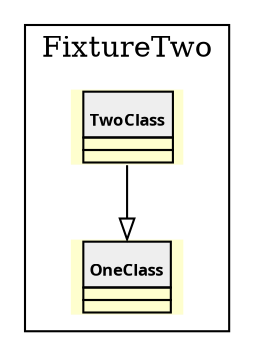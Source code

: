 digraph {
  graph [name="G" overlap="false" rankdir="TB" bgcolor="transparent"]
  node [fontname="Verdana" fontsize=8 shape="none" margin=0 fillcolor="#FEFECE" style="filled"]
  edge [fontname="Verdana" fontsize=8]
  subgraph cluster_0 {
    label = "FixtureTwo"
    "FixtureTwo\\OneClass" [shape="none" label=<
<table cellspacing="0" border="0" cellborder="1">
    <tr><td bgcolor="#eeeeee"><b><br/>OneClass</b></td></tr>
    <tr><td></td></tr>
    <tr><td></td></tr>
</table>>]
    "FixtureTwo\\TwoClass" [shape="none" label=<
<table cellspacing="0" border="0" cellborder="1">
    <tr><td bgcolor="#eeeeee"><b><br/>TwoClass</b></td></tr>
    <tr><td></td></tr>
    <tr><td></td></tr>
</table>>]
  }
  "FixtureTwo\\TwoClass" -> "FixtureTwo\\OneClass" [arrowhead="empty" style="filled"]
}
